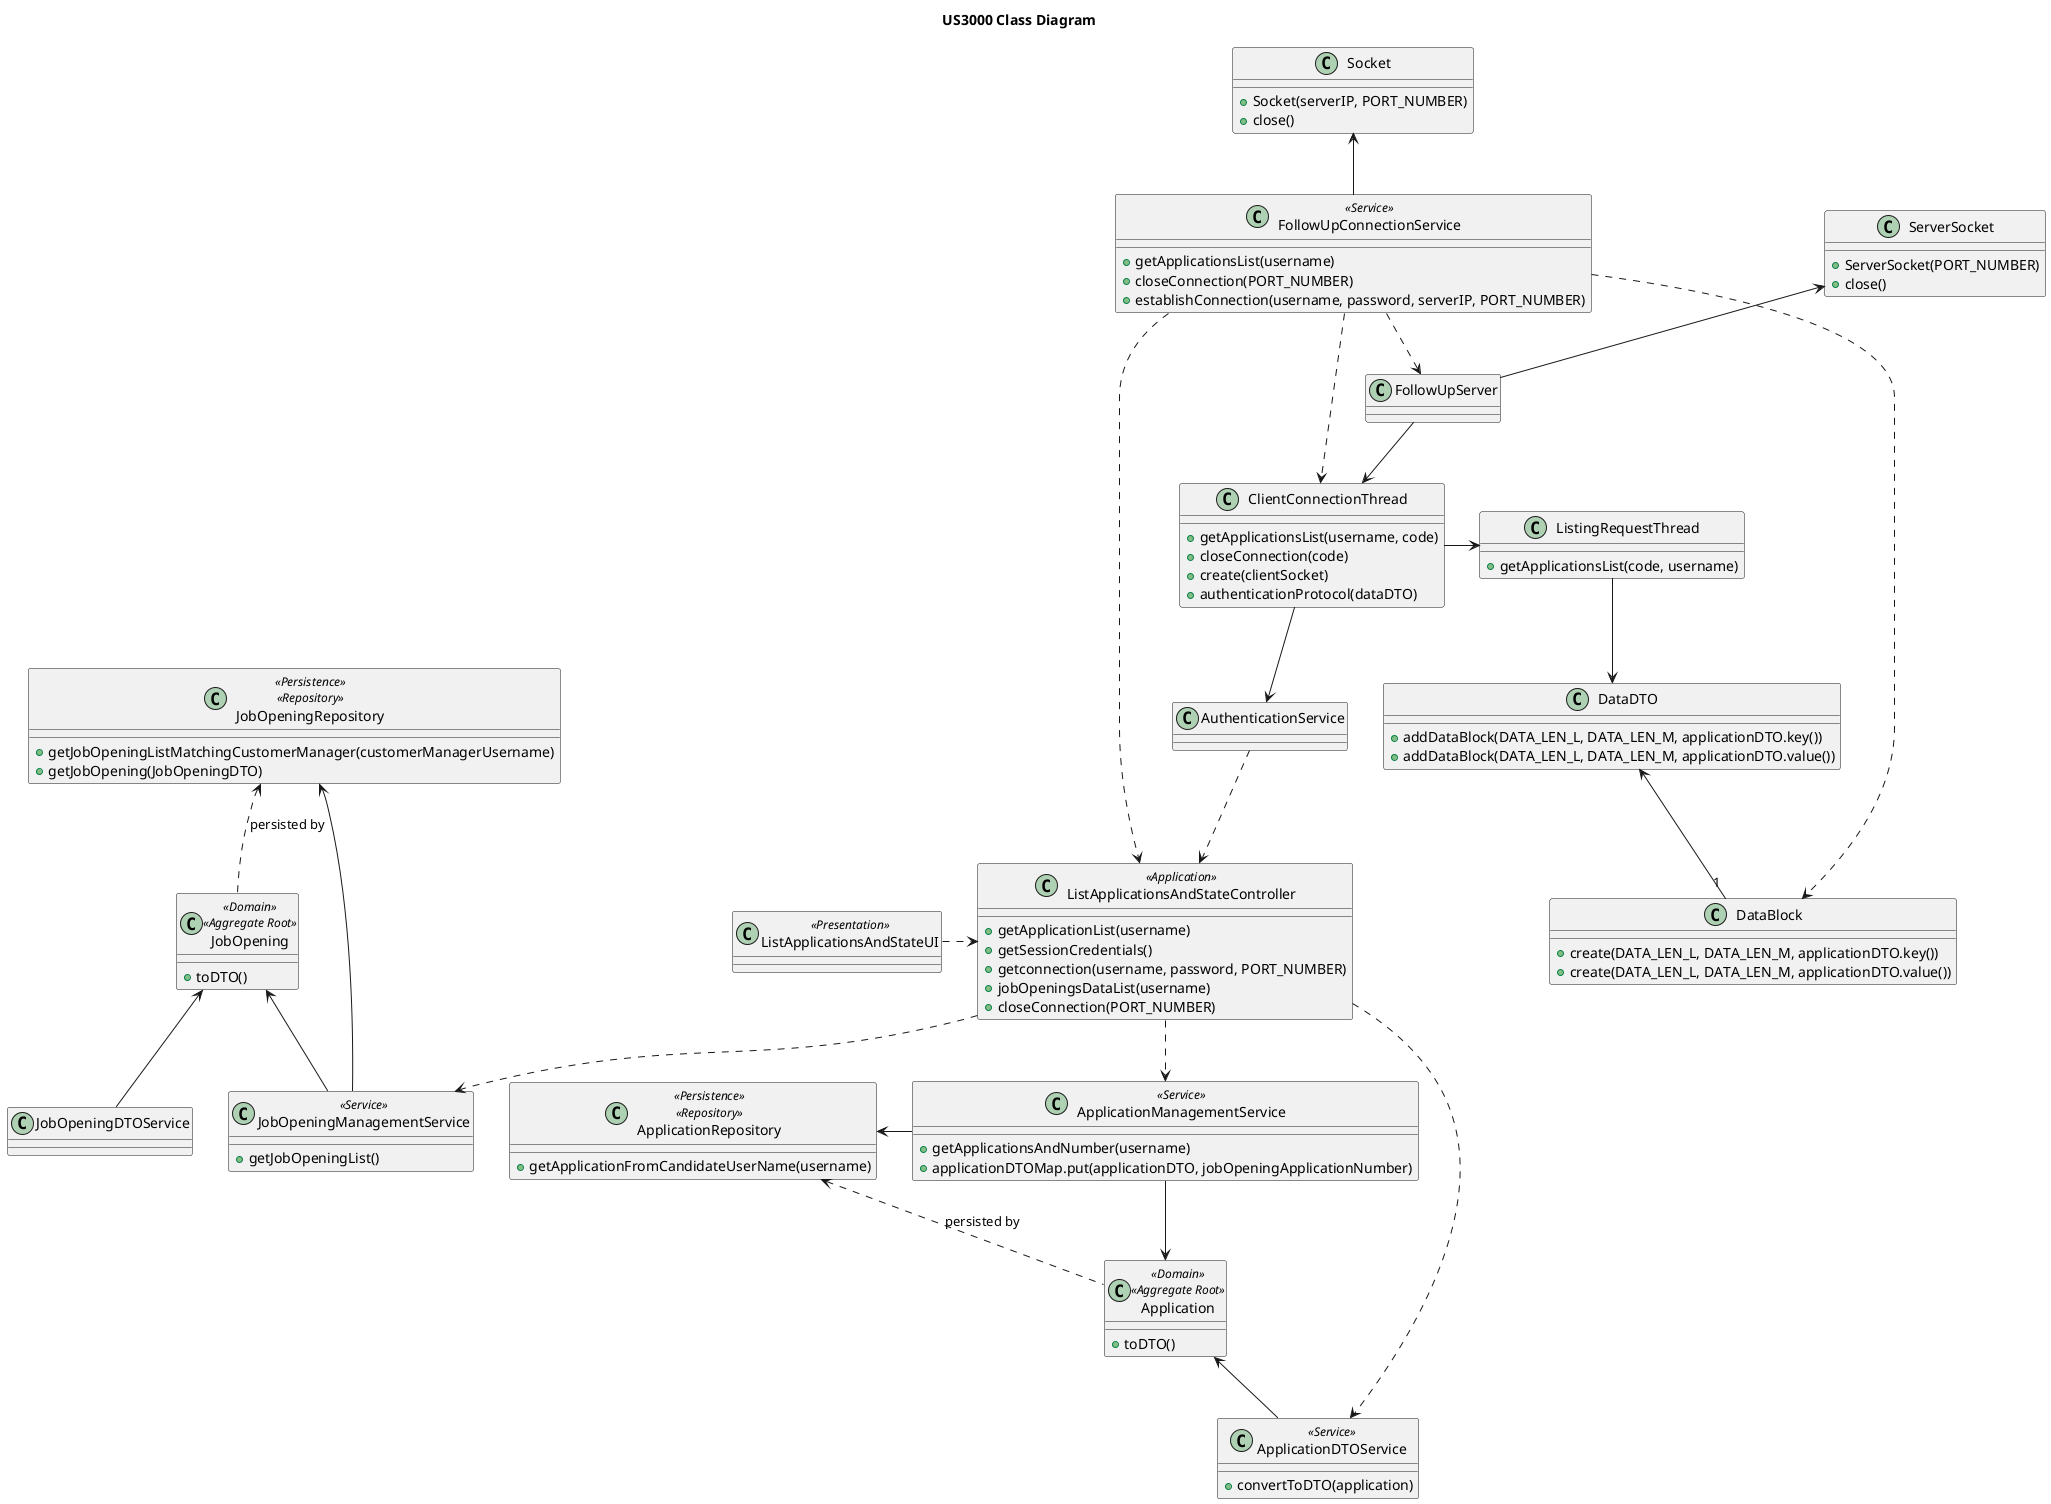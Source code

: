 @startuml US3000_CD
title US3000 Class Diagram

'package "Presentation" {
    class ListApplicationsAndStateUI <<Presentation>> {
    }
'}

'package "Application" {
    class ListApplicationsAndStateController <<Application>> {
        + getApplicationList(username)
        + getSessionCredentials()
        + getconnection(username, password, PORT_NUMBER)
        + jobOpeningsDataList(username)
        + closeConnection(PORT_NUMBER)
    }
'}

class FollowUpConnectionService <<Service>> {
+ getApplicationsList(username)
+ closeConnection(PORT_NUMBER)
+ establishConnection(username, password, serverIP, PORT_NUMBER)
}


class ClientConnectionThread {
+ getApplicationsList(username, code)
+ closeConnection(code)
+ create(clientSocket)
+ authenticationProtocol(dataDTO)
}

class ListingRequestThread {
+ getApplicationsList(code, username)
}

class DataDTO {
+ addDataBlock(DATA_LEN_L, DATA_LEN_M, applicationDTO.key())
+ addDataBlock(DATA_LEN_L, DATA_LEN_M, applicationDTO.value())
}


class DataBlock {
+ create(DATA_LEN_L, DATA_LEN_M, applicationDTO.key())
+ create(DATA_LEN_L, DATA_LEN_M, applicationDTO.value())
}

class JobOpeningManagementService <<Service>> {
+ getJobOpeningList()

}

class ApplicationManagementService <<Service>> {
    + getApplicationsAndNumber(username)
    + applicationDTOMap.put(applicationDTO, jobOpeningApplicationNumber)
}

class ApplicationDTOService <<Service>> {
    + convertToDTO(application)
}

    class JobOpening <<Domain>> <<Aggregate Root>> {
        + toDTO()
    }

    class Application <<Domain>> <<Aggregate Root>> {
        + toDTO()
    }
'}

'package "Persistence" {
    class JobOpeningRepository <<Persistence>> <<Repository>> {
        + getJobOpeningListMatchingCustomerManager(customerManagerUsername)
        + getJobOpening(JobOpeningDTO)
    }

    class ApplicationRepository <<Persistence>> <<Repository>> {
        + getApplicationFromCandidateUserName(username)
    }

'}

class FollowUpServer {}

class Socket {
+ Socket(serverIP, PORT_NUMBER)
+ close()
}

class ServerSocket {
+ ServerSocket(PORT_NUMBER)
+ close()
}



' Associations
ListApplicationsAndStateUI .> ListApplicationsAndStateController
ListApplicationsAndStateController ..> ApplicationManagementService
ListApplicationsAndStateController ..> JobOpeningManagementService
ListApplicationsAndStateController ..> ApplicationDTOService

' Domain Layer
JobOpeningManagementService -left-> JobOpeningRepository
JobOpeningManagementService -up-> JobOpening
ApplicationManagementService --> Application
ApplicationManagementService -left-> ApplicationRepository
ApplicationDTOService -up-> Application
JobOpeningDTOService -up-> JobOpening

' Persistence Layer
JobOpeningRepository <.. JobOpening : persisted by

ApplicationRepository <.. Application : persisted by

' Authentication
AuthenticationService ..> ListApplicationsAndStateController
FollowUpConnectionService ..> ListApplicationsAndStateController

FollowUpConnectionService ..> FollowUpServer
FollowUpConnectionService ..> ClientConnectionThread
FollowUpServer --> ClientConnectionThread
ClientConnectionThread -> ListingRequestThread
ClientConnectionThread --> AuthenticationService

FollowUpConnectionService -up-> Socket
FollowUpServer -up-> ServerSocket

ListingRequestThread --> DataDTO

DataDTO <-- "1" DataBlock

FollowUpConnectionService .> DataBlock

@enduml
